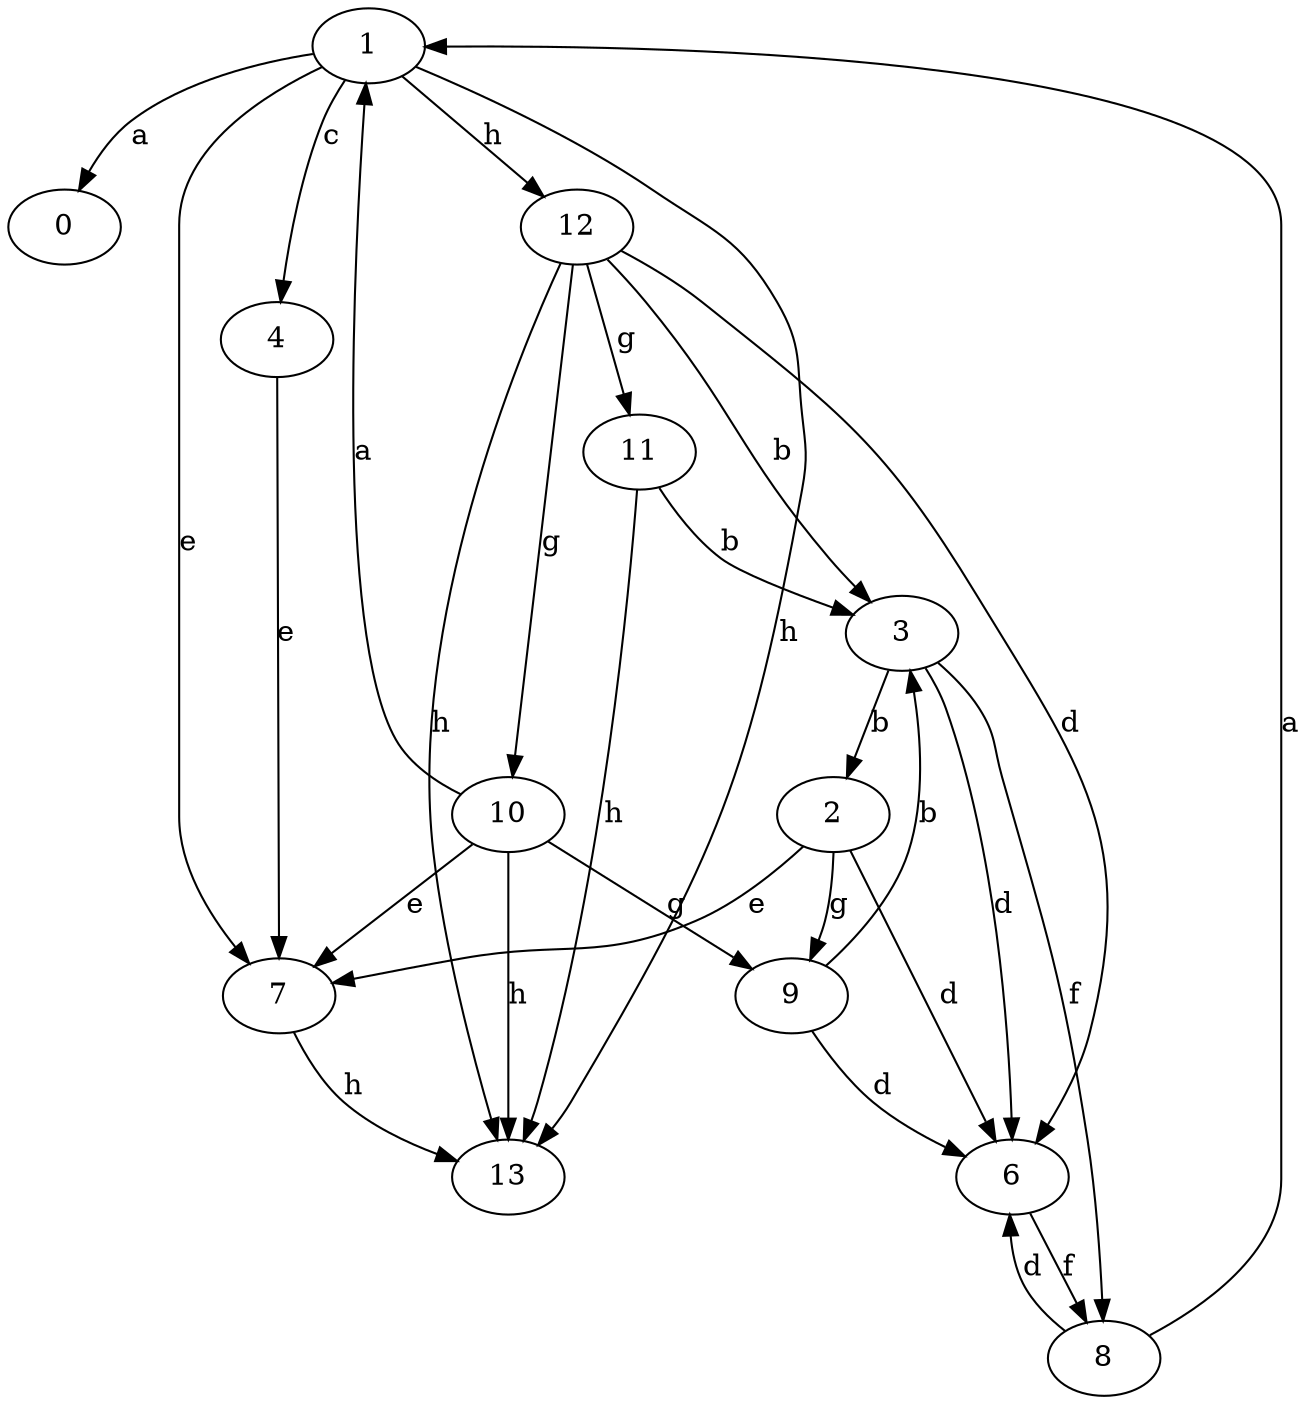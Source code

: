strict digraph  {
0;
1;
2;
3;
4;
6;
7;
8;
9;
10;
11;
12;
13;
1 -> 0  [label=a];
1 -> 4  [label=c];
1 -> 7  [label=e];
1 -> 12  [label=h];
1 -> 13  [label=h];
2 -> 6  [label=d];
2 -> 7  [label=e];
2 -> 9  [label=g];
3 -> 2  [label=b];
3 -> 6  [label=d];
3 -> 8  [label=f];
4 -> 7  [label=e];
6 -> 8  [label=f];
7 -> 13  [label=h];
8 -> 1  [label=a];
8 -> 6  [label=d];
9 -> 3  [label=b];
9 -> 6  [label=d];
10 -> 1  [label=a];
10 -> 7  [label=e];
10 -> 9  [label=g];
10 -> 13  [label=h];
11 -> 3  [label=b];
11 -> 13  [label=h];
12 -> 3  [label=b];
12 -> 6  [label=d];
12 -> 10  [label=g];
12 -> 11  [label=g];
12 -> 13  [label=h];
}
